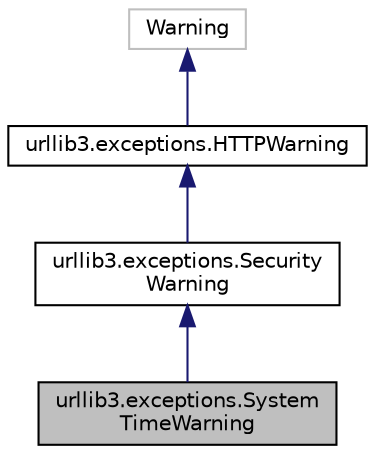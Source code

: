 digraph "urllib3.exceptions.SystemTimeWarning"
{
 // LATEX_PDF_SIZE
  edge [fontname="Helvetica",fontsize="10",labelfontname="Helvetica",labelfontsize="10"];
  node [fontname="Helvetica",fontsize="10",shape=record];
  Node1 [label="urllib3.exceptions.System\lTimeWarning",height=0.2,width=0.4,color="black", fillcolor="grey75", style="filled", fontcolor="black",tooltip=" "];
  Node2 -> Node1 [dir="back",color="midnightblue",fontsize="10",style="solid",fontname="Helvetica"];
  Node2 [label="urllib3.exceptions.Security\lWarning",height=0.2,width=0.4,color="black", fillcolor="white", style="filled",URL="$classurllib3_1_1exceptions_1_1SecurityWarning.html",tooltip=" "];
  Node3 -> Node2 [dir="back",color="midnightblue",fontsize="10",style="solid",fontname="Helvetica"];
  Node3 [label="urllib3.exceptions.HTTPWarning",height=0.2,width=0.4,color="black", fillcolor="white", style="filled",URL="$classurllib3_1_1exceptions_1_1HTTPWarning.html",tooltip=" "];
  Node4 -> Node3 [dir="back",color="midnightblue",fontsize="10",style="solid",fontname="Helvetica"];
  Node4 [label="Warning",height=0.2,width=0.4,color="grey75", fillcolor="white", style="filled",tooltip=" "];
}
